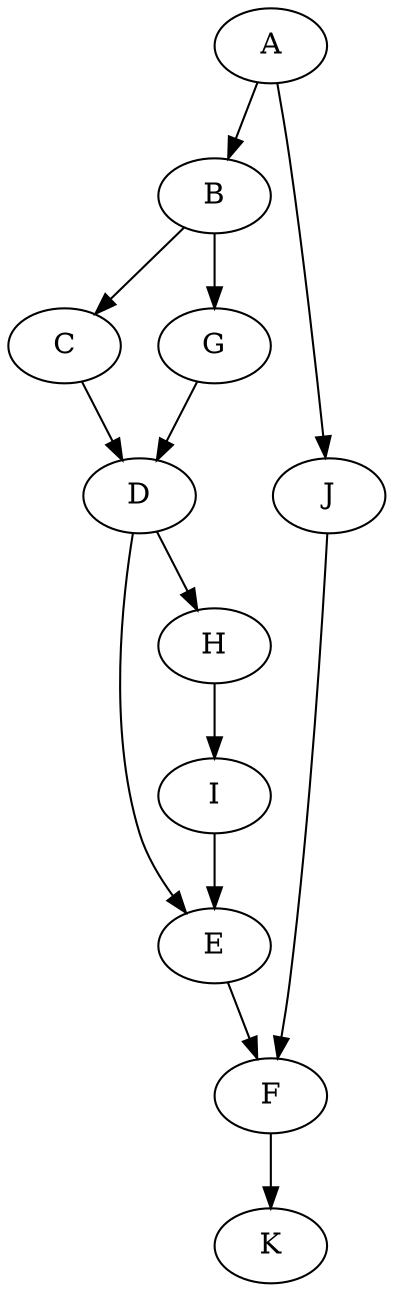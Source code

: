 digraph test_feature_branch {
	A -> B -> C -> D ->           E -> F -> K;
	     B -> G -> D 							           ;
								 D -> H -> I -> E          ;
	A -> J -> 										     F     ;
}